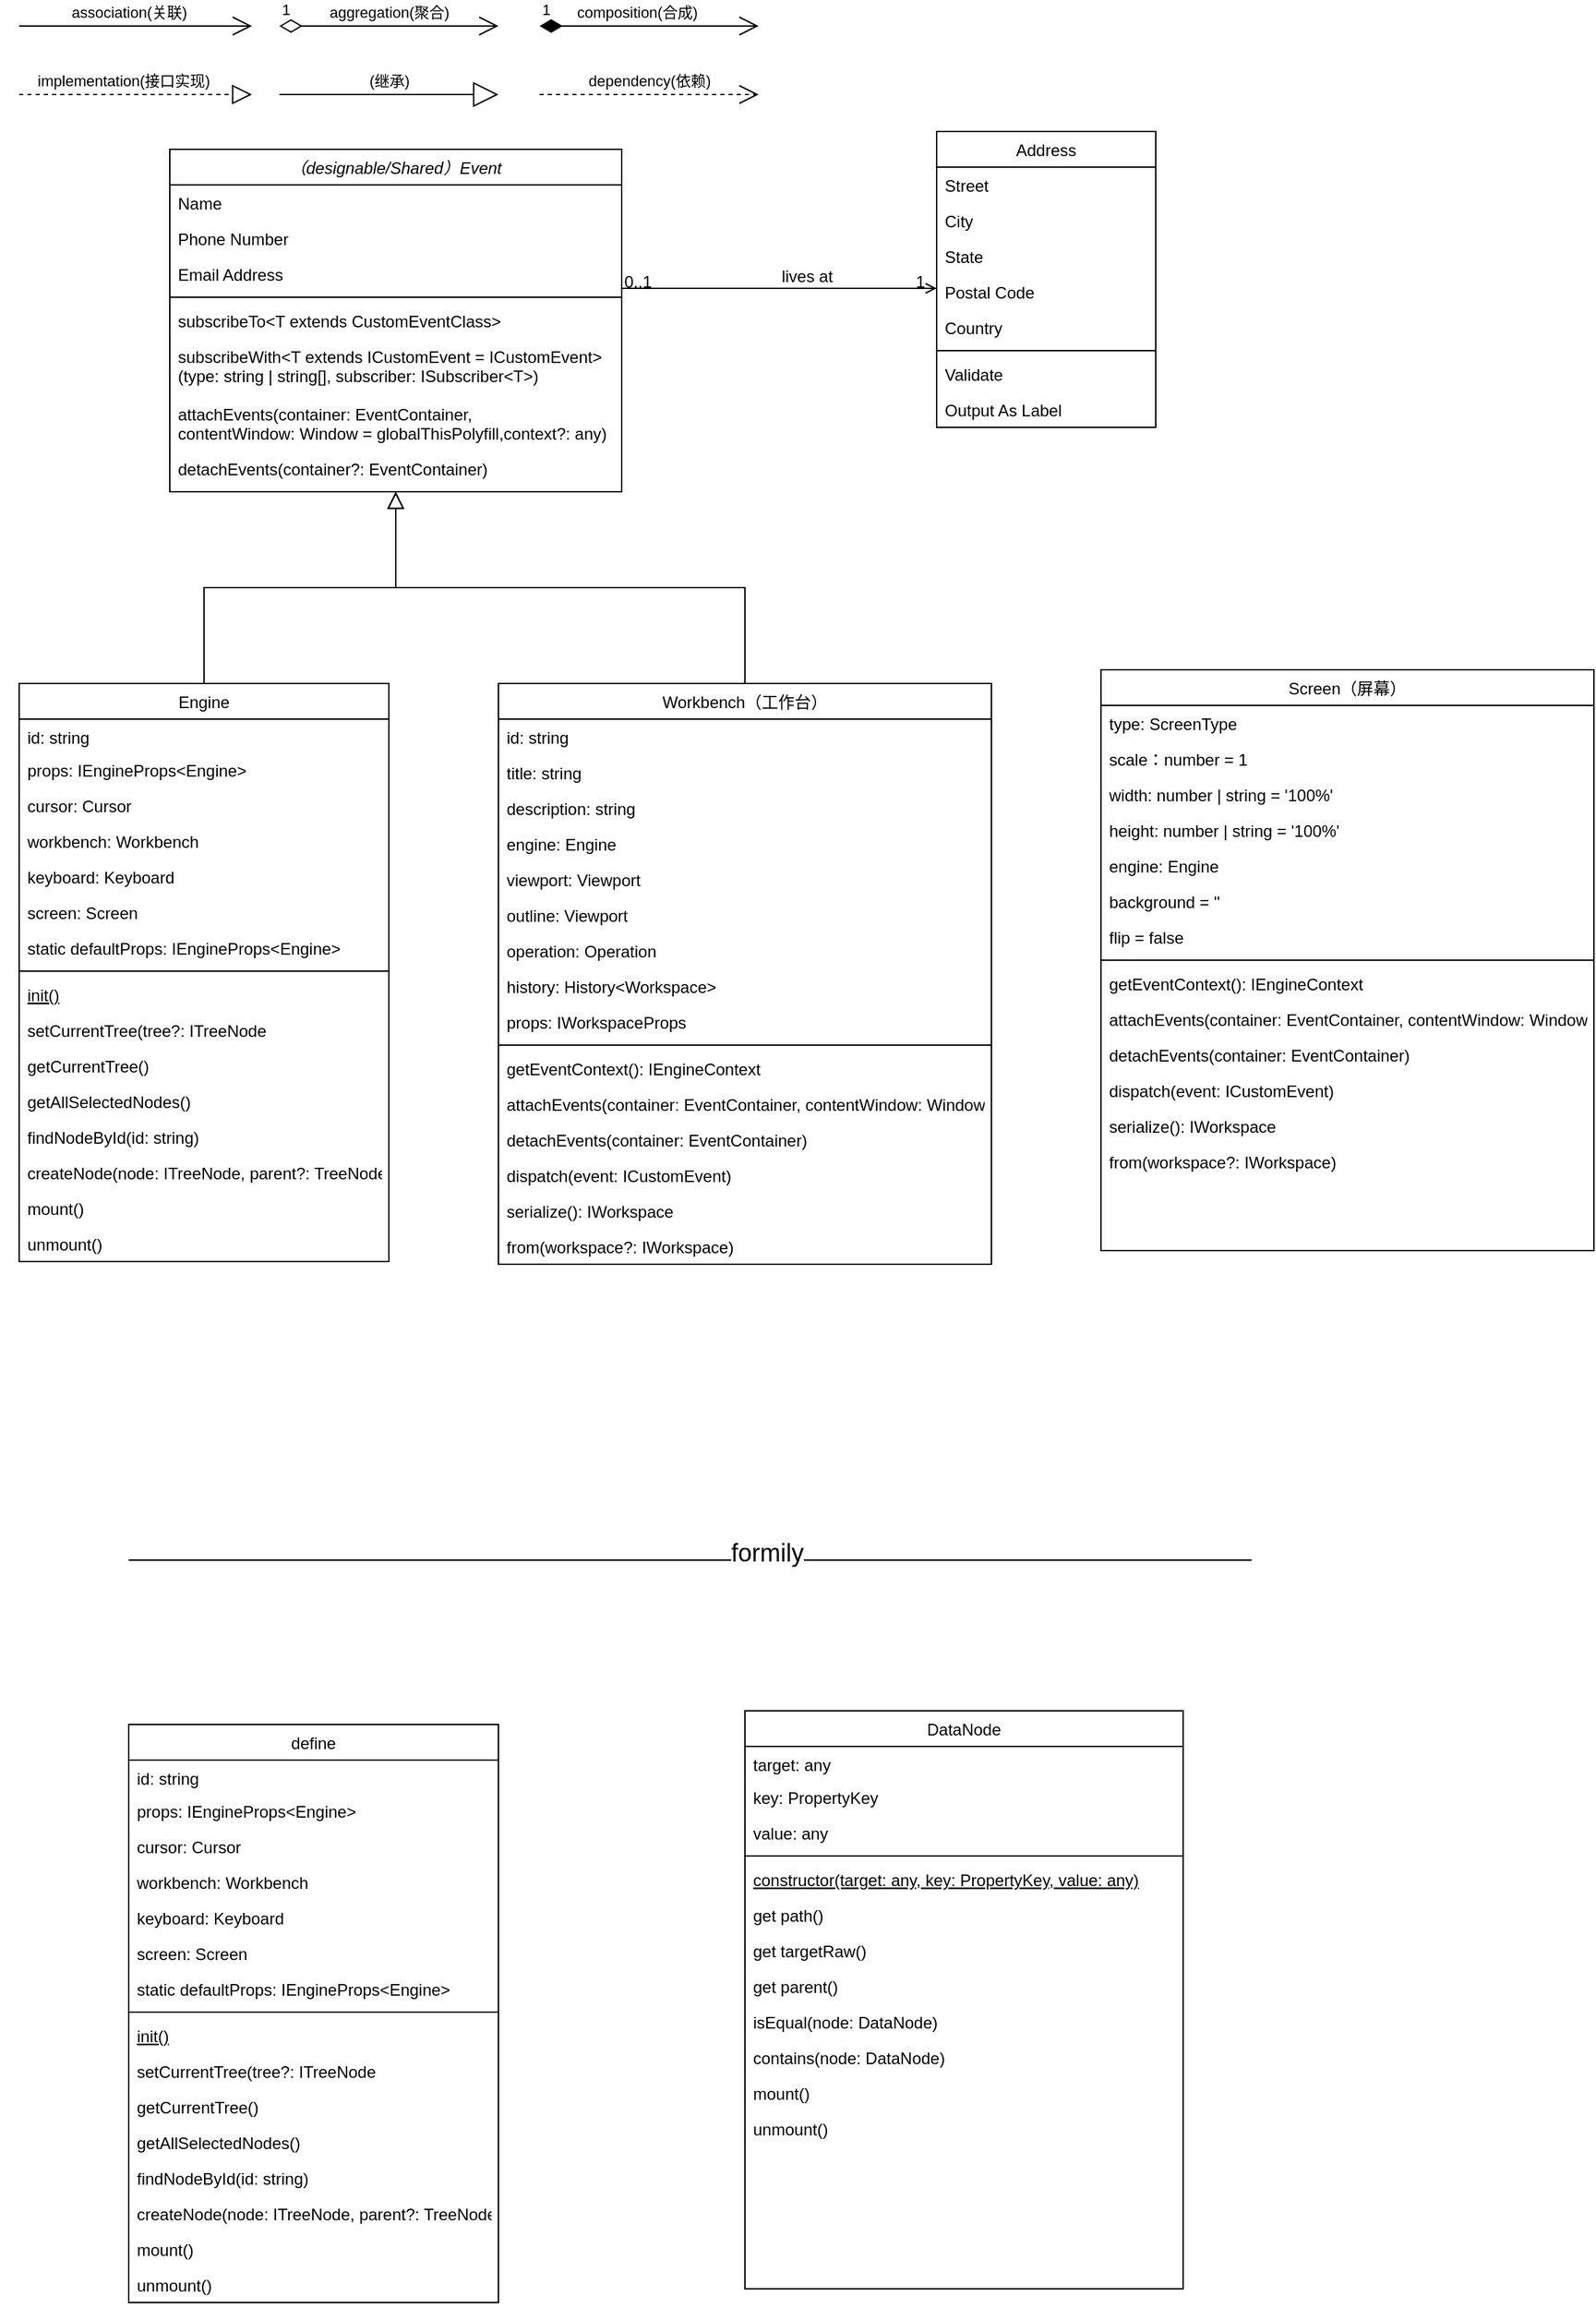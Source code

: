 <mxfile version="18.1.1" type="github">
  <diagram id="C5RBs43oDa-KdzZeNtuy" name="Page-1">
    <mxGraphModel dx="1456" dy="438" grid="1" gridSize="10" guides="1" tooltips="1" connect="1" arrows="1" fold="1" page="1" pageScale="1" pageWidth="827" pageHeight="1169" math="0" shadow="0">
      <root>
        <mxCell id="WIyWlLk6GJQsqaUBKTNV-0" />
        <mxCell id="WIyWlLk6GJQsqaUBKTNV-1" parent="WIyWlLk6GJQsqaUBKTNV-0" />
        <mxCell id="zkfFHV4jXpPFQw0GAbJ--0" value="（designable/Shared）Event" style="swimlane;fontStyle=2;align=center;verticalAlign=top;childLayout=stackLayout;horizontal=1;startSize=26;horizontalStack=0;resizeParent=1;resizeLast=0;collapsible=1;marginBottom=0;rounded=0;shadow=0;strokeWidth=1;" parent="WIyWlLk6GJQsqaUBKTNV-1" vertex="1">
          <mxGeometry x="110" y="120" width="330" height="250" as="geometry">
            <mxRectangle x="220" y="120" width="160" height="26" as="alternateBounds" />
          </mxGeometry>
        </mxCell>
        <mxCell id="zkfFHV4jXpPFQw0GAbJ--1" value="Name" style="text;align=left;verticalAlign=top;spacingLeft=4;spacingRight=4;overflow=hidden;rotatable=0;points=[[0,0.5],[1,0.5]];portConstraint=eastwest;" parent="zkfFHV4jXpPFQw0GAbJ--0" vertex="1">
          <mxGeometry y="26" width="330" height="26" as="geometry" />
        </mxCell>
        <mxCell id="zkfFHV4jXpPFQw0GAbJ--2" value="Phone Number" style="text;align=left;verticalAlign=top;spacingLeft=4;spacingRight=4;overflow=hidden;rotatable=0;points=[[0,0.5],[1,0.5]];portConstraint=eastwest;rounded=0;shadow=0;html=0;" parent="zkfFHV4jXpPFQw0GAbJ--0" vertex="1">
          <mxGeometry y="52" width="330" height="26" as="geometry" />
        </mxCell>
        <mxCell id="zkfFHV4jXpPFQw0GAbJ--3" value="Email Address" style="text;align=left;verticalAlign=top;spacingLeft=4;spacingRight=4;overflow=hidden;rotatable=0;points=[[0,0.5],[1,0.5]];portConstraint=eastwest;rounded=0;shadow=0;html=0;" parent="zkfFHV4jXpPFQw0GAbJ--0" vertex="1">
          <mxGeometry y="78" width="330" height="26" as="geometry" />
        </mxCell>
        <mxCell id="zkfFHV4jXpPFQw0GAbJ--4" value="" style="line;html=1;strokeWidth=1;align=left;verticalAlign=middle;spacingTop=-1;spacingLeft=3;spacingRight=3;rotatable=0;labelPosition=right;points=[];portConstraint=eastwest;" parent="zkfFHV4jXpPFQw0GAbJ--0" vertex="1">
          <mxGeometry y="104" width="330" height="8" as="geometry" />
        </mxCell>
        <mxCell id="HP1grDXN40b3kEyz8-xc-23" value="subscribeTo&lt;T extends CustomEventClass&gt;&#xa;" style="text;align=left;verticalAlign=top;spacingLeft=4;spacingRight=4;overflow=hidden;rotatable=0;points=[[0,0.5],[1,0.5]];portConstraint=eastwest;" vertex="1" parent="zkfFHV4jXpPFQw0GAbJ--0">
          <mxGeometry y="112" width="330" height="26" as="geometry" />
        </mxCell>
        <mxCell id="HP1grDXN40b3kEyz8-xc-24" value="subscribeWith&lt;T extends ICustomEvent = ICustomEvent&gt;&#xa;(type: string | string[], subscriber: ISubscriber&lt;T&gt;)" style="text;align=left;verticalAlign=top;spacingLeft=4;spacingRight=4;overflow=hidden;rotatable=0;points=[[0,0.5],[1,0.5]];portConstraint=eastwest;" vertex="1" parent="zkfFHV4jXpPFQw0GAbJ--0">
          <mxGeometry y="138" width="330" height="42" as="geometry" />
        </mxCell>
        <mxCell id="HP1grDXN40b3kEyz8-xc-27" value="attachEvents(container: EventContainer,&#xa;contentWindow: Window = globalThisPolyfill,context?: any)" style="text;align=left;verticalAlign=top;spacingLeft=4;spacingRight=4;overflow=hidden;rotatable=0;points=[[0,0.5],[1,0.5]];portConstraint=eastwest;" vertex="1" parent="zkfFHV4jXpPFQw0GAbJ--0">
          <mxGeometry y="180" width="330" height="40" as="geometry" />
        </mxCell>
        <mxCell id="HP1grDXN40b3kEyz8-xc-28" value="detachEvents(container?: EventContainer)" style="text;align=left;verticalAlign=top;spacingLeft=4;spacingRight=4;overflow=hidden;rotatable=0;points=[[0,0.5],[1,0.5]];portConstraint=eastwest;" vertex="1" parent="zkfFHV4jXpPFQw0GAbJ--0">
          <mxGeometry y="220" width="330" height="30" as="geometry" />
        </mxCell>
        <mxCell id="zkfFHV4jXpPFQw0GAbJ--6" value="Engine" style="swimlane;fontStyle=0;align=center;verticalAlign=top;childLayout=stackLayout;horizontal=1;startSize=26;horizontalStack=0;resizeParent=1;resizeLast=0;collapsible=1;marginBottom=0;rounded=0;shadow=0;strokeWidth=1;" parent="WIyWlLk6GJQsqaUBKTNV-1" vertex="1">
          <mxGeometry y="510" width="270" height="422" as="geometry">
            <mxRectangle x="130" y="380" width="160" height="26" as="alternateBounds" />
          </mxGeometry>
        </mxCell>
        <mxCell id="zkfFHV4jXpPFQw0GAbJ--7" value="id: string" style="text;align=left;verticalAlign=top;spacingLeft=4;spacingRight=4;overflow=hidden;rotatable=0;points=[[0,0.5],[1,0.5]];portConstraint=eastwest;" parent="zkfFHV4jXpPFQw0GAbJ--6" vertex="1">
          <mxGeometry y="26" width="270" height="24" as="geometry" />
        </mxCell>
        <mxCell id="zkfFHV4jXpPFQw0GAbJ--8" value="props: IEngineProps&lt;Engine&gt;" style="text;align=left;verticalAlign=top;spacingLeft=4;spacingRight=4;overflow=hidden;rotatable=0;points=[[0,0.5],[1,0.5]];portConstraint=eastwest;rounded=0;shadow=0;html=0;" parent="zkfFHV4jXpPFQw0GAbJ--6" vertex="1">
          <mxGeometry y="50" width="270" height="26" as="geometry" />
        </mxCell>
        <mxCell id="HP1grDXN40b3kEyz8-xc-29" value="cursor: Cursor" style="text;align=left;verticalAlign=top;spacingLeft=4;spacingRight=4;overflow=hidden;rotatable=0;points=[[0,0.5],[1,0.5]];portConstraint=eastwest;rounded=0;shadow=0;html=0;" vertex="1" parent="zkfFHV4jXpPFQw0GAbJ--6">
          <mxGeometry y="76" width="270" height="26" as="geometry" />
        </mxCell>
        <mxCell id="HP1grDXN40b3kEyz8-xc-30" value="workbench: Workbench" style="text;align=left;verticalAlign=top;spacingLeft=4;spacingRight=4;overflow=hidden;rotatable=0;points=[[0,0.5],[1,0.5]];portConstraint=eastwest;rounded=0;shadow=0;html=0;" vertex="1" parent="zkfFHV4jXpPFQw0GAbJ--6">
          <mxGeometry y="102" width="270" height="26" as="geometry" />
        </mxCell>
        <mxCell id="HP1grDXN40b3kEyz8-xc-31" value="keyboard: Keyboard" style="text;align=left;verticalAlign=top;spacingLeft=4;spacingRight=4;overflow=hidden;rotatable=0;points=[[0,0.5],[1,0.5]];portConstraint=eastwest;rounded=0;shadow=0;html=0;" vertex="1" parent="zkfFHV4jXpPFQw0GAbJ--6">
          <mxGeometry y="128" width="270" height="26" as="geometry" />
        </mxCell>
        <mxCell id="HP1grDXN40b3kEyz8-xc-32" value="screen: Screen" style="text;align=left;verticalAlign=top;spacingLeft=4;spacingRight=4;overflow=hidden;rotatable=0;points=[[0,0.5],[1,0.5]];portConstraint=eastwest;rounded=0;shadow=0;html=0;" vertex="1" parent="zkfFHV4jXpPFQw0GAbJ--6">
          <mxGeometry y="154" width="270" height="26" as="geometry" />
        </mxCell>
        <mxCell id="HP1grDXN40b3kEyz8-xc-33" value="static defaultProps: IEngineProps&lt;Engine&gt;" style="text;align=left;verticalAlign=top;spacingLeft=4;spacingRight=4;overflow=hidden;rotatable=0;points=[[0,0.5],[1,0.5]];portConstraint=eastwest;rounded=0;shadow=0;html=0;" vertex="1" parent="zkfFHV4jXpPFQw0GAbJ--6">
          <mxGeometry y="180" width="270" height="26" as="geometry" />
        </mxCell>
        <mxCell id="zkfFHV4jXpPFQw0GAbJ--9" value="" style="line;html=1;strokeWidth=1;align=left;verticalAlign=middle;spacingTop=-1;spacingLeft=3;spacingRight=3;rotatable=0;labelPosition=right;points=[];portConstraint=eastwest;" parent="zkfFHV4jXpPFQw0GAbJ--6" vertex="1">
          <mxGeometry y="206" width="270" height="8" as="geometry" />
        </mxCell>
        <mxCell id="zkfFHV4jXpPFQw0GAbJ--10" value="init()" style="text;align=left;verticalAlign=top;spacingLeft=4;spacingRight=4;overflow=hidden;rotatable=0;points=[[0,0.5],[1,0.5]];portConstraint=eastwest;fontStyle=4" parent="zkfFHV4jXpPFQw0GAbJ--6" vertex="1">
          <mxGeometry y="214" width="270" height="26" as="geometry" />
        </mxCell>
        <mxCell id="zkfFHV4jXpPFQw0GAbJ--11" value="setCurrentTree(tree?: ITreeNode" style="text;align=left;verticalAlign=top;spacingLeft=4;spacingRight=4;overflow=hidden;rotatable=0;points=[[0,0.5],[1,0.5]];portConstraint=eastwest;" parent="zkfFHV4jXpPFQw0GAbJ--6" vertex="1">
          <mxGeometry y="240" width="270" height="26" as="geometry" />
        </mxCell>
        <mxCell id="HP1grDXN40b3kEyz8-xc-20" value="getCurrentTree()" style="text;align=left;verticalAlign=top;spacingLeft=4;spacingRight=4;overflow=hidden;rotatable=0;points=[[0,0.5],[1,0.5]];portConstraint=eastwest;" vertex="1" parent="zkfFHV4jXpPFQw0GAbJ--6">
          <mxGeometry y="266" width="270" height="26" as="geometry" />
        </mxCell>
        <mxCell id="HP1grDXN40b3kEyz8-xc-21" value="getAllSelectedNodes()" style="text;align=left;verticalAlign=top;spacingLeft=4;spacingRight=4;overflow=hidden;rotatable=0;points=[[0,0.5],[1,0.5]];portConstraint=eastwest;" vertex="1" parent="zkfFHV4jXpPFQw0GAbJ--6">
          <mxGeometry y="292" width="270" height="26" as="geometry" />
        </mxCell>
        <mxCell id="HP1grDXN40b3kEyz8-xc-34" value="findNodeById(id: string)" style="text;align=left;verticalAlign=top;spacingLeft=4;spacingRight=4;overflow=hidden;rotatable=0;points=[[0,0.5],[1,0.5]];portConstraint=eastwest;" vertex="1" parent="zkfFHV4jXpPFQw0GAbJ--6">
          <mxGeometry y="318" width="270" height="26" as="geometry" />
        </mxCell>
        <mxCell id="HP1grDXN40b3kEyz8-xc-35" value="createNode(node: ITreeNode, parent?: TreeNode) " style="text;align=left;verticalAlign=top;spacingLeft=4;spacingRight=4;overflow=hidden;rotatable=0;points=[[0,0.5],[1,0.5]];portConstraint=eastwest;" vertex="1" parent="zkfFHV4jXpPFQw0GAbJ--6">
          <mxGeometry y="344" width="270" height="26" as="geometry" />
        </mxCell>
        <mxCell id="HP1grDXN40b3kEyz8-xc-36" value="mount()" style="text;align=left;verticalAlign=top;spacingLeft=4;spacingRight=4;overflow=hidden;rotatable=0;points=[[0,0.5],[1,0.5]];portConstraint=eastwest;" vertex="1" parent="zkfFHV4jXpPFQw0GAbJ--6">
          <mxGeometry y="370" width="270" height="26" as="geometry" />
        </mxCell>
        <mxCell id="HP1grDXN40b3kEyz8-xc-37" value="unmount()" style="text;align=left;verticalAlign=top;spacingLeft=4;spacingRight=4;overflow=hidden;rotatable=0;points=[[0,0.5],[1,0.5]];portConstraint=eastwest;" vertex="1" parent="zkfFHV4jXpPFQw0GAbJ--6">
          <mxGeometry y="396" width="270" height="26" as="geometry" />
        </mxCell>
        <mxCell id="zkfFHV4jXpPFQw0GAbJ--12" value="" style="endArrow=block;endSize=10;endFill=0;shadow=0;strokeWidth=1;rounded=0;edgeStyle=elbowEdgeStyle;elbow=vertical;" parent="WIyWlLk6GJQsqaUBKTNV-1" source="zkfFHV4jXpPFQw0GAbJ--6" target="zkfFHV4jXpPFQw0GAbJ--0" edge="1">
          <mxGeometry width="160" relative="1" as="geometry">
            <mxPoint x="200" y="203" as="sourcePoint" />
            <mxPoint x="200" y="203" as="targetPoint" />
          </mxGeometry>
        </mxCell>
        <mxCell id="zkfFHV4jXpPFQw0GAbJ--13" value="Workbench（工作台）" style="swimlane;fontStyle=0;align=center;verticalAlign=top;childLayout=stackLayout;horizontal=1;startSize=26;horizontalStack=0;resizeParent=1;resizeLast=0;collapsible=1;marginBottom=0;rounded=0;shadow=0;strokeWidth=1;" parent="WIyWlLk6GJQsqaUBKTNV-1" vertex="1">
          <mxGeometry x="350" y="510" width="360" height="424" as="geometry">
            <mxRectangle x="340" y="380" width="170" height="26" as="alternateBounds" />
          </mxGeometry>
        </mxCell>
        <mxCell id="zkfFHV4jXpPFQw0GAbJ--14" value="id: string" style="text;align=left;verticalAlign=top;spacingLeft=4;spacingRight=4;overflow=hidden;rotatable=0;points=[[0,0.5],[1,0.5]];portConstraint=eastwest;" parent="zkfFHV4jXpPFQw0GAbJ--13" vertex="1">
          <mxGeometry y="26" width="360" height="26" as="geometry" />
        </mxCell>
        <mxCell id="HP1grDXN40b3kEyz8-xc-39" value="title: string" style="text;align=left;verticalAlign=top;spacingLeft=4;spacingRight=4;overflow=hidden;rotatable=0;points=[[0,0.5],[1,0.5]];portConstraint=eastwest;" vertex="1" parent="zkfFHV4jXpPFQw0GAbJ--13">
          <mxGeometry y="52" width="360" height="26" as="geometry" />
        </mxCell>
        <mxCell id="HP1grDXN40b3kEyz8-xc-41" value="description: string" style="text;align=left;verticalAlign=top;spacingLeft=4;spacingRight=4;overflow=hidden;rotatable=0;points=[[0,0.5],[1,0.5]];portConstraint=eastwest;" vertex="1" parent="zkfFHV4jXpPFQw0GAbJ--13">
          <mxGeometry y="78" width="360" height="26" as="geometry" />
        </mxCell>
        <mxCell id="HP1grDXN40b3kEyz8-xc-42" value="engine: Engine" style="text;align=left;verticalAlign=top;spacingLeft=4;spacingRight=4;overflow=hidden;rotatable=0;points=[[0,0.5],[1,0.5]];portConstraint=eastwest;" vertex="1" parent="zkfFHV4jXpPFQw0GAbJ--13">
          <mxGeometry y="104" width="360" height="26" as="geometry" />
        </mxCell>
        <mxCell id="HP1grDXN40b3kEyz8-xc-40" value="viewport: Viewport" style="text;align=left;verticalAlign=top;spacingLeft=4;spacingRight=4;overflow=hidden;rotatable=0;points=[[0,0.5],[1,0.5]];portConstraint=eastwest;" vertex="1" parent="zkfFHV4jXpPFQw0GAbJ--13">
          <mxGeometry y="130" width="360" height="26" as="geometry" />
        </mxCell>
        <mxCell id="HP1grDXN40b3kEyz8-xc-43" value="outline: Viewport" style="text;align=left;verticalAlign=top;spacingLeft=4;spacingRight=4;overflow=hidden;rotatable=0;points=[[0,0.5],[1,0.5]];portConstraint=eastwest;" vertex="1" parent="zkfFHV4jXpPFQw0GAbJ--13">
          <mxGeometry y="156" width="360" height="26" as="geometry" />
        </mxCell>
        <mxCell id="HP1grDXN40b3kEyz8-xc-44" value="operation: Operation" style="text;align=left;verticalAlign=top;spacingLeft=4;spacingRight=4;overflow=hidden;rotatable=0;points=[[0,0.5],[1,0.5]];portConstraint=eastwest;" vertex="1" parent="zkfFHV4jXpPFQw0GAbJ--13">
          <mxGeometry y="182" width="360" height="26" as="geometry" />
        </mxCell>
        <mxCell id="HP1grDXN40b3kEyz8-xc-45" value="history: History&lt;Workspace&gt;" style="text;align=left;verticalAlign=top;spacingLeft=4;spacingRight=4;overflow=hidden;rotatable=0;points=[[0,0.5],[1,0.5]];portConstraint=eastwest;" vertex="1" parent="zkfFHV4jXpPFQw0GAbJ--13">
          <mxGeometry y="208" width="360" height="26" as="geometry" />
        </mxCell>
        <mxCell id="HP1grDXN40b3kEyz8-xc-46" value="props: IWorkspaceProps" style="text;align=left;verticalAlign=top;spacingLeft=4;spacingRight=4;overflow=hidden;rotatable=0;points=[[0,0.5],[1,0.5]];portConstraint=eastwest;" vertex="1" parent="zkfFHV4jXpPFQw0GAbJ--13">
          <mxGeometry y="234" width="360" height="26" as="geometry" />
        </mxCell>
        <mxCell id="zkfFHV4jXpPFQw0GAbJ--15" value="" style="line;html=1;strokeWidth=1;align=left;verticalAlign=middle;spacingTop=-1;spacingLeft=3;spacingRight=3;rotatable=0;labelPosition=right;points=[];portConstraint=eastwest;" parent="zkfFHV4jXpPFQw0GAbJ--13" vertex="1">
          <mxGeometry y="260" width="360" height="8" as="geometry" />
        </mxCell>
        <mxCell id="HP1grDXN40b3kEyz8-xc-50" value="getEventContext(): IEngineContext" style="text;align=left;verticalAlign=top;spacingLeft=4;spacingRight=4;overflow=hidden;rotatable=0;points=[[0,0.5],[1,0.5]];portConstraint=eastwest;" vertex="1" parent="zkfFHV4jXpPFQw0GAbJ--13">
          <mxGeometry y="268" width="360" height="26" as="geometry" />
        </mxCell>
        <mxCell id="HP1grDXN40b3kEyz8-xc-51" value="attachEvents(container: EventContainer, contentWindow: Window)" style="text;align=left;verticalAlign=top;spacingLeft=4;spacingRight=4;overflow=hidden;rotatable=0;points=[[0,0.5],[1,0.5]];portConstraint=eastwest;" vertex="1" parent="zkfFHV4jXpPFQw0GAbJ--13">
          <mxGeometry y="294" width="360" height="26" as="geometry" />
        </mxCell>
        <mxCell id="HP1grDXN40b3kEyz8-xc-52" value="detachEvents(container: EventContainer)" style="text;align=left;verticalAlign=top;spacingLeft=4;spacingRight=4;overflow=hidden;rotatable=0;points=[[0,0.5],[1,0.5]];portConstraint=eastwest;" vertex="1" parent="zkfFHV4jXpPFQw0GAbJ--13">
          <mxGeometry y="320" width="360" height="26" as="geometry" />
        </mxCell>
        <mxCell id="HP1grDXN40b3kEyz8-xc-53" value="dispatch(event: ICustomEvent)" style="text;align=left;verticalAlign=top;spacingLeft=4;spacingRight=4;overflow=hidden;rotatable=0;points=[[0,0.5],[1,0.5]];portConstraint=eastwest;" vertex="1" parent="zkfFHV4jXpPFQw0GAbJ--13">
          <mxGeometry y="346" width="360" height="26" as="geometry" />
        </mxCell>
        <mxCell id="HP1grDXN40b3kEyz8-xc-54" value="serialize(): IWorkspace" style="text;align=left;verticalAlign=top;spacingLeft=4;spacingRight=4;overflow=hidden;rotatable=0;points=[[0,0.5],[1,0.5]];portConstraint=eastwest;" vertex="1" parent="zkfFHV4jXpPFQw0GAbJ--13">
          <mxGeometry y="372" width="360" height="26" as="geometry" />
        </mxCell>
        <mxCell id="HP1grDXN40b3kEyz8-xc-55" value="from(workspace?: IWorkspace)" style="text;align=left;verticalAlign=top;spacingLeft=4;spacingRight=4;overflow=hidden;rotatable=0;points=[[0,0.5],[1,0.5]];portConstraint=eastwest;" vertex="1" parent="zkfFHV4jXpPFQw0GAbJ--13">
          <mxGeometry y="398" width="360" height="26" as="geometry" />
        </mxCell>
        <mxCell id="zkfFHV4jXpPFQw0GAbJ--16" value="" style="endArrow=block;endSize=10;endFill=0;shadow=0;strokeWidth=1;rounded=0;edgeStyle=elbowEdgeStyle;elbow=vertical;" parent="WIyWlLk6GJQsqaUBKTNV-1" source="zkfFHV4jXpPFQw0GAbJ--13" target="zkfFHV4jXpPFQw0GAbJ--0" edge="1">
          <mxGeometry width="160" relative="1" as="geometry">
            <mxPoint x="210" y="373" as="sourcePoint" />
            <mxPoint x="310" y="271" as="targetPoint" />
          </mxGeometry>
        </mxCell>
        <mxCell id="zkfFHV4jXpPFQw0GAbJ--17" value="Address" style="swimlane;fontStyle=0;align=center;verticalAlign=top;childLayout=stackLayout;horizontal=1;startSize=26;horizontalStack=0;resizeParent=1;resizeLast=0;collapsible=1;marginBottom=0;rounded=0;shadow=0;strokeWidth=1;" parent="WIyWlLk6GJQsqaUBKTNV-1" vertex="1">
          <mxGeometry x="670" y="107" width="160" height="216" as="geometry">
            <mxRectangle x="510" y="110" width="160" height="26" as="alternateBounds" />
          </mxGeometry>
        </mxCell>
        <mxCell id="zkfFHV4jXpPFQw0GAbJ--18" value="Street" style="text;align=left;verticalAlign=top;spacingLeft=4;spacingRight=4;overflow=hidden;rotatable=0;points=[[0,0.5],[1,0.5]];portConstraint=eastwest;" parent="zkfFHV4jXpPFQw0GAbJ--17" vertex="1">
          <mxGeometry y="26" width="160" height="26" as="geometry" />
        </mxCell>
        <mxCell id="zkfFHV4jXpPFQw0GAbJ--19" value="City" style="text;align=left;verticalAlign=top;spacingLeft=4;spacingRight=4;overflow=hidden;rotatable=0;points=[[0,0.5],[1,0.5]];portConstraint=eastwest;rounded=0;shadow=0;html=0;" parent="zkfFHV4jXpPFQw0GAbJ--17" vertex="1">
          <mxGeometry y="52" width="160" height="26" as="geometry" />
        </mxCell>
        <mxCell id="zkfFHV4jXpPFQw0GAbJ--20" value="State" style="text;align=left;verticalAlign=top;spacingLeft=4;spacingRight=4;overflow=hidden;rotatable=0;points=[[0,0.5],[1,0.5]];portConstraint=eastwest;rounded=0;shadow=0;html=0;" parent="zkfFHV4jXpPFQw0GAbJ--17" vertex="1">
          <mxGeometry y="78" width="160" height="26" as="geometry" />
        </mxCell>
        <mxCell id="zkfFHV4jXpPFQw0GAbJ--21" value="Postal Code" style="text;align=left;verticalAlign=top;spacingLeft=4;spacingRight=4;overflow=hidden;rotatable=0;points=[[0,0.5],[1,0.5]];portConstraint=eastwest;rounded=0;shadow=0;html=0;" parent="zkfFHV4jXpPFQw0GAbJ--17" vertex="1">
          <mxGeometry y="104" width="160" height="26" as="geometry" />
        </mxCell>
        <mxCell id="zkfFHV4jXpPFQw0GAbJ--22" value="Country" style="text;align=left;verticalAlign=top;spacingLeft=4;spacingRight=4;overflow=hidden;rotatable=0;points=[[0,0.5],[1,0.5]];portConstraint=eastwest;rounded=0;shadow=0;html=0;" parent="zkfFHV4jXpPFQw0GAbJ--17" vertex="1">
          <mxGeometry y="130" width="160" height="26" as="geometry" />
        </mxCell>
        <mxCell id="zkfFHV4jXpPFQw0GAbJ--23" value="" style="line;html=1;strokeWidth=1;align=left;verticalAlign=middle;spacingTop=-1;spacingLeft=3;spacingRight=3;rotatable=0;labelPosition=right;points=[];portConstraint=eastwest;" parent="zkfFHV4jXpPFQw0GAbJ--17" vertex="1">
          <mxGeometry y="156" width="160" height="8" as="geometry" />
        </mxCell>
        <mxCell id="zkfFHV4jXpPFQw0GAbJ--24" value="Validate" style="text;align=left;verticalAlign=top;spacingLeft=4;spacingRight=4;overflow=hidden;rotatable=0;points=[[0,0.5],[1,0.5]];portConstraint=eastwest;" parent="zkfFHV4jXpPFQw0GAbJ--17" vertex="1">
          <mxGeometry y="164" width="160" height="26" as="geometry" />
        </mxCell>
        <mxCell id="zkfFHV4jXpPFQw0GAbJ--25" value="Output As Label" style="text;align=left;verticalAlign=top;spacingLeft=4;spacingRight=4;overflow=hidden;rotatable=0;points=[[0,0.5],[1,0.5]];portConstraint=eastwest;" parent="zkfFHV4jXpPFQw0GAbJ--17" vertex="1">
          <mxGeometry y="190" width="160" height="26" as="geometry" />
        </mxCell>
        <mxCell id="zkfFHV4jXpPFQw0GAbJ--26" value="" style="endArrow=open;shadow=0;strokeWidth=1;rounded=0;endFill=1;edgeStyle=elbowEdgeStyle;elbow=vertical;" parent="WIyWlLk6GJQsqaUBKTNV-1" source="zkfFHV4jXpPFQw0GAbJ--0" target="zkfFHV4jXpPFQw0GAbJ--17" edge="1">
          <mxGeometry x="0.5" y="41" relative="1" as="geometry">
            <mxPoint x="380" y="192" as="sourcePoint" />
            <mxPoint x="540" y="192" as="targetPoint" />
            <mxPoint x="-40" y="32" as="offset" />
          </mxGeometry>
        </mxCell>
        <mxCell id="zkfFHV4jXpPFQw0GAbJ--27" value="0..1" style="resizable=0;align=left;verticalAlign=bottom;labelBackgroundColor=none;fontSize=12;" parent="zkfFHV4jXpPFQw0GAbJ--26" connectable="0" vertex="1">
          <mxGeometry x="-1" relative="1" as="geometry">
            <mxPoint y="4" as="offset" />
          </mxGeometry>
        </mxCell>
        <mxCell id="zkfFHV4jXpPFQw0GAbJ--28" value="1" style="resizable=0;align=right;verticalAlign=bottom;labelBackgroundColor=none;fontSize=12;" parent="zkfFHV4jXpPFQw0GAbJ--26" connectable="0" vertex="1">
          <mxGeometry x="1" relative="1" as="geometry">
            <mxPoint x="-7" y="4" as="offset" />
          </mxGeometry>
        </mxCell>
        <mxCell id="zkfFHV4jXpPFQw0GAbJ--29" value="lives at" style="text;html=1;resizable=0;points=[];;align=center;verticalAlign=middle;labelBackgroundColor=none;rounded=0;shadow=0;strokeWidth=1;fontSize=12;" parent="zkfFHV4jXpPFQw0GAbJ--26" vertex="1" connectable="0">
          <mxGeometry x="0.5" y="49" relative="1" as="geometry">
            <mxPoint x="-38" y="40" as="offset" />
          </mxGeometry>
        </mxCell>
        <mxCell id="HP1grDXN40b3kEyz8-xc-6" value="" style="endArrow=block;dashed=1;endFill=0;endSize=12;html=1;rounded=0;" edge="1" parent="WIyWlLk6GJQsqaUBKTNV-1">
          <mxGeometry width="160" relative="1" as="geometry">
            <mxPoint y="80" as="sourcePoint" />
            <mxPoint x="170" y="80" as="targetPoint" />
          </mxGeometry>
        </mxCell>
        <mxCell id="HP1grDXN40b3kEyz8-xc-17" value="implementation(接口实现)" style="edgeLabel;html=1;align=center;verticalAlign=middle;resizable=0;points=[];" vertex="1" connectable="0" parent="HP1grDXN40b3kEyz8-xc-6">
          <mxGeometry x="0.2" y="1" relative="1" as="geometry">
            <mxPoint x="-26" y="-9" as="offset" />
          </mxGeometry>
        </mxCell>
        <mxCell id="HP1grDXN40b3kEyz8-xc-7" value="(继承)" style="endArrow=block;endSize=16;endFill=0;html=1;rounded=0;" edge="1" parent="WIyWlLk6GJQsqaUBKTNV-1">
          <mxGeometry y="10" width="160" relative="1" as="geometry">
            <mxPoint x="190" y="80" as="sourcePoint" />
            <mxPoint x="350" y="80" as="targetPoint" />
            <Array as="points">
              <mxPoint x="270" y="80" />
            </Array>
            <mxPoint as="offset" />
          </mxGeometry>
        </mxCell>
        <mxCell id="HP1grDXN40b3kEyz8-xc-8" value="" style="endArrow=open;endFill=1;endSize=12;html=1;rounded=0;" edge="1" parent="WIyWlLk6GJQsqaUBKTNV-1">
          <mxGeometry width="160" relative="1" as="geometry">
            <mxPoint y="30" as="sourcePoint" />
            <mxPoint x="170" y="30" as="targetPoint" />
          </mxGeometry>
        </mxCell>
        <mxCell id="HP1grDXN40b3kEyz8-xc-9" value="association(关联)" style="edgeLabel;html=1;align=center;verticalAlign=middle;resizable=0;points=[];" vertex="1" connectable="0" parent="HP1grDXN40b3kEyz8-xc-8">
          <mxGeometry x="-0.163" y="-1" relative="1" as="geometry">
            <mxPoint x="9" y="-11" as="offset" />
          </mxGeometry>
        </mxCell>
        <mxCell id="HP1grDXN40b3kEyz8-xc-13" value="1" style="endArrow=open;html=1;endSize=12;startArrow=diamondThin;startSize=14;startFill=1;edgeStyle=orthogonalEdgeStyle;align=left;verticalAlign=bottom;rounded=0;" edge="1" parent="WIyWlLk6GJQsqaUBKTNV-1">
          <mxGeometry x="-1" y="3" relative="1" as="geometry">
            <mxPoint x="380" y="30" as="sourcePoint" />
            <mxPoint x="540" y="30" as="targetPoint" />
          </mxGeometry>
        </mxCell>
        <mxCell id="HP1grDXN40b3kEyz8-xc-14" value="composition(合成)" style="edgeLabel;html=1;align=center;verticalAlign=middle;resizable=0;points=[];" vertex="1" connectable="0" parent="HP1grDXN40b3kEyz8-xc-13">
          <mxGeometry x="-0.113" relative="1" as="geometry">
            <mxPoint y="-10" as="offset" />
          </mxGeometry>
        </mxCell>
        <mxCell id="HP1grDXN40b3kEyz8-xc-15" value="1" style="endArrow=open;html=1;endSize=12;startArrow=diamondThin;startSize=14;startFill=0;edgeStyle=orthogonalEdgeStyle;align=left;verticalAlign=bottom;rounded=0;" edge="1" parent="WIyWlLk6GJQsqaUBKTNV-1">
          <mxGeometry x="-1" y="3" relative="1" as="geometry">
            <mxPoint x="190" y="30" as="sourcePoint" />
            <mxPoint x="350" y="30" as="targetPoint" />
          </mxGeometry>
        </mxCell>
        <mxCell id="HP1grDXN40b3kEyz8-xc-16" value="aggregation(聚合)" style="edgeLabel;html=1;align=center;verticalAlign=middle;resizable=0;points=[];" vertex="1" connectable="0" parent="HP1grDXN40b3kEyz8-xc-15">
          <mxGeometry x="0.2" y="-3" relative="1" as="geometry">
            <mxPoint x="-16" y="-13" as="offset" />
          </mxGeometry>
        </mxCell>
        <mxCell id="HP1grDXN40b3kEyz8-xc-19" value="dependency(依赖)" style="endArrow=open;endSize=12;dashed=1;html=1;rounded=0;" edge="1" parent="WIyWlLk6GJQsqaUBKTNV-1">
          <mxGeometry y="10" width="160" relative="1" as="geometry">
            <mxPoint x="380" y="80" as="sourcePoint" />
            <mxPoint x="540" y="80" as="targetPoint" />
            <mxPoint as="offset" />
          </mxGeometry>
        </mxCell>
        <mxCell id="HP1grDXN40b3kEyz8-xc-56" value="Screen（屏幕）" style="swimlane;fontStyle=0;align=center;verticalAlign=top;childLayout=stackLayout;horizontal=1;startSize=26;horizontalStack=0;resizeParent=1;resizeLast=0;collapsible=1;marginBottom=0;rounded=0;shadow=0;strokeWidth=1;" vertex="1" parent="WIyWlLk6GJQsqaUBKTNV-1">
          <mxGeometry x="790" y="500" width="360" height="424" as="geometry">
            <mxRectangle x="340" y="380" width="170" height="26" as="alternateBounds" />
          </mxGeometry>
        </mxCell>
        <mxCell id="HP1grDXN40b3kEyz8-xc-57" value="type: ScreenType" style="text;align=left;verticalAlign=top;spacingLeft=4;spacingRight=4;overflow=hidden;rotatable=0;points=[[0,0.5],[1,0.5]];portConstraint=eastwest;" vertex="1" parent="HP1grDXN40b3kEyz8-xc-56">
          <mxGeometry y="26" width="360" height="26" as="geometry" />
        </mxCell>
        <mxCell id="HP1grDXN40b3kEyz8-xc-58" value="scale：number = 1" style="text;align=left;verticalAlign=top;spacingLeft=4;spacingRight=4;overflow=hidden;rotatable=0;points=[[0,0.5],[1,0.5]];portConstraint=eastwest;" vertex="1" parent="HP1grDXN40b3kEyz8-xc-56">
          <mxGeometry y="52" width="360" height="26" as="geometry" />
        </mxCell>
        <mxCell id="HP1grDXN40b3kEyz8-xc-59" value="width: number | string = &#39;100%&#39;" style="text;align=left;verticalAlign=top;spacingLeft=4;spacingRight=4;overflow=hidden;rotatable=0;points=[[0,0.5],[1,0.5]];portConstraint=eastwest;" vertex="1" parent="HP1grDXN40b3kEyz8-xc-56">
          <mxGeometry y="78" width="360" height="26" as="geometry" />
        </mxCell>
        <mxCell id="HP1grDXN40b3kEyz8-xc-60" value="height: number | string = &#39;100%&#39;" style="text;align=left;verticalAlign=top;spacingLeft=4;spacingRight=4;overflow=hidden;rotatable=0;points=[[0,0.5],[1,0.5]];portConstraint=eastwest;" vertex="1" parent="HP1grDXN40b3kEyz8-xc-56">
          <mxGeometry y="104" width="360" height="26" as="geometry" />
        </mxCell>
        <mxCell id="HP1grDXN40b3kEyz8-xc-61" value="engine: Engine" style="text;align=left;verticalAlign=top;spacingLeft=4;spacingRight=4;overflow=hidden;rotatable=0;points=[[0,0.5],[1,0.5]];portConstraint=eastwest;" vertex="1" parent="HP1grDXN40b3kEyz8-xc-56">
          <mxGeometry y="130" width="360" height="26" as="geometry" />
        </mxCell>
        <mxCell id="HP1grDXN40b3kEyz8-xc-62" value="background = &#39;&#39;" style="text;align=left;verticalAlign=top;spacingLeft=4;spacingRight=4;overflow=hidden;rotatable=0;points=[[0,0.5],[1,0.5]];portConstraint=eastwest;" vertex="1" parent="HP1grDXN40b3kEyz8-xc-56">
          <mxGeometry y="156" width="360" height="26" as="geometry" />
        </mxCell>
        <mxCell id="HP1grDXN40b3kEyz8-xc-63" value="flip = false" style="text;align=left;verticalAlign=top;spacingLeft=4;spacingRight=4;overflow=hidden;rotatable=0;points=[[0,0.5],[1,0.5]];portConstraint=eastwest;" vertex="1" parent="HP1grDXN40b3kEyz8-xc-56">
          <mxGeometry y="182" width="360" height="26" as="geometry" />
        </mxCell>
        <mxCell id="HP1grDXN40b3kEyz8-xc-66" value="" style="line;html=1;strokeWidth=1;align=left;verticalAlign=middle;spacingTop=-1;spacingLeft=3;spacingRight=3;rotatable=0;labelPosition=right;points=[];portConstraint=eastwest;" vertex="1" parent="HP1grDXN40b3kEyz8-xc-56">
          <mxGeometry y="208" width="360" height="8" as="geometry" />
        </mxCell>
        <mxCell id="HP1grDXN40b3kEyz8-xc-67" value="getEventContext(): IEngineContext" style="text;align=left;verticalAlign=top;spacingLeft=4;spacingRight=4;overflow=hidden;rotatable=0;points=[[0,0.5],[1,0.5]];portConstraint=eastwest;" vertex="1" parent="HP1grDXN40b3kEyz8-xc-56">
          <mxGeometry y="216" width="360" height="26" as="geometry" />
        </mxCell>
        <mxCell id="HP1grDXN40b3kEyz8-xc-68" value="attachEvents(container: EventContainer, contentWindow: Window)" style="text;align=left;verticalAlign=top;spacingLeft=4;spacingRight=4;overflow=hidden;rotatable=0;points=[[0,0.5],[1,0.5]];portConstraint=eastwest;" vertex="1" parent="HP1grDXN40b3kEyz8-xc-56">
          <mxGeometry y="242" width="360" height="26" as="geometry" />
        </mxCell>
        <mxCell id="HP1grDXN40b3kEyz8-xc-69" value="detachEvents(container: EventContainer)" style="text;align=left;verticalAlign=top;spacingLeft=4;spacingRight=4;overflow=hidden;rotatable=0;points=[[0,0.5],[1,0.5]];portConstraint=eastwest;" vertex="1" parent="HP1grDXN40b3kEyz8-xc-56">
          <mxGeometry y="268" width="360" height="26" as="geometry" />
        </mxCell>
        <mxCell id="HP1grDXN40b3kEyz8-xc-70" value="dispatch(event: ICustomEvent)" style="text;align=left;verticalAlign=top;spacingLeft=4;spacingRight=4;overflow=hidden;rotatable=0;points=[[0,0.5],[1,0.5]];portConstraint=eastwest;" vertex="1" parent="HP1grDXN40b3kEyz8-xc-56">
          <mxGeometry y="294" width="360" height="26" as="geometry" />
        </mxCell>
        <mxCell id="HP1grDXN40b3kEyz8-xc-71" value="serialize(): IWorkspace" style="text;align=left;verticalAlign=top;spacingLeft=4;spacingRight=4;overflow=hidden;rotatable=0;points=[[0,0.5],[1,0.5]];portConstraint=eastwest;" vertex="1" parent="HP1grDXN40b3kEyz8-xc-56">
          <mxGeometry y="320" width="360" height="26" as="geometry" />
        </mxCell>
        <mxCell id="HP1grDXN40b3kEyz8-xc-72" value="from(workspace?: IWorkspace)" style="text;align=left;verticalAlign=top;spacingLeft=4;spacingRight=4;overflow=hidden;rotatable=0;points=[[0,0.5],[1,0.5]];portConstraint=eastwest;" vertex="1" parent="HP1grDXN40b3kEyz8-xc-56">
          <mxGeometry y="346" width="360" height="26" as="geometry" />
        </mxCell>
        <mxCell id="HP1grDXN40b3kEyz8-xc-73" value="define" style="swimlane;fontStyle=0;align=center;verticalAlign=top;childLayout=stackLayout;horizontal=1;startSize=26;horizontalStack=0;resizeParent=1;resizeLast=0;collapsible=1;marginBottom=0;rounded=0;shadow=0;strokeWidth=1;" vertex="1" parent="WIyWlLk6GJQsqaUBKTNV-1">
          <mxGeometry x="80" y="1270" width="270" height="422" as="geometry">
            <mxRectangle x="130" y="380" width="160" height="26" as="alternateBounds" />
          </mxGeometry>
        </mxCell>
        <mxCell id="HP1grDXN40b3kEyz8-xc-74" value="id: string" style="text;align=left;verticalAlign=top;spacingLeft=4;spacingRight=4;overflow=hidden;rotatable=0;points=[[0,0.5],[1,0.5]];portConstraint=eastwest;" vertex="1" parent="HP1grDXN40b3kEyz8-xc-73">
          <mxGeometry y="26" width="270" height="24" as="geometry" />
        </mxCell>
        <mxCell id="HP1grDXN40b3kEyz8-xc-75" value="props: IEngineProps&lt;Engine&gt;" style="text;align=left;verticalAlign=top;spacingLeft=4;spacingRight=4;overflow=hidden;rotatable=0;points=[[0,0.5],[1,0.5]];portConstraint=eastwest;rounded=0;shadow=0;html=0;" vertex="1" parent="HP1grDXN40b3kEyz8-xc-73">
          <mxGeometry y="50" width="270" height="26" as="geometry" />
        </mxCell>
        <mxCell id="HP1grDXN40b3kEyz8-xc-76" value="cursor: Cursor" style="text;align=left;verticalAlign=top;spacingLeft=4;spacingRight=4;overflow=hidden;rotatable=0;points=[[0,0.5],[1,0.5]];portConstraint=eastwest;rounded=0;shadow=0;html=0;" vertex="1" parent="HP1grDXN40b3kEyz8-xc-73">
          <mxGeometry y="76" width="270" height="26" as="geometry" />
        </mxCell>
        <mxCell id="HP1grDXN40b3kEyz8-xc-77" value="workbench: Workbench" style="text;align=left;verticalAlign=top;spacingLeft=4;spacingRight=4;overflow=hidden;rotatable=0;points=[[0,0.5],[1,0.5]];portConstraint=eastwest;rounded=0;shadow=0;html=0;" vertex="1" parent="HP1grDXN40b3kEyz8-xc-73">
          <mxGeometry y="102" width="270" height="26" as="geometry" />
        </mxCell>
        <mxCell id="HP1grDXN40b3kEyz8-xc-78" value="keyboard: Keyboard" style="text;align=left;verticalAlign=top;spacingLeft=4;spacingRight=4;overflow=hidden;rotatable=0;points=[[0,0.5],[1,0.5]];portConstraint=eastwest;rounded=0;shadow=0;html=0;" vertex="1" parent="HP1grDXN40b3kEyz8-xc-73">
          <mxGeometry y="128" width="270" height="26" as="geometry" />
        </mxCell>
        <mxCell id="HP1grDXN40b3kEyz8-xc-79" value="screen: Screen" style="text;align=left;verticalAlign=top;spacingLeft=4;spacingRight=4;overflow=hidden;rotatable=0;points=[[0,0.5],[1,0.5]];portConstraint=eastwest;rounded=0;shadow=0;html=0;" vertex="1" parent="HP1grDXN40b3kEyz8-xc-73">
          <mxGeometry y="154" width="270" height="26" as="geometry" />
        </mxCell>
        <mxCell id="HP1grDXN40b3kEyz8-xc-80" value="static defaultProps: IEngineProps&lt;Engine&gt;" style="text;align=left;verticalAlign=top;spacingLeft=4;spacingRight=4;overflow=hidden;rotatable=0;points=[[0,0.5],[1,0.5]];portConstraint=eastwest;rounded=0;shadow=0;html=0;" vertex="1" parent="HP1grDXN40b3kEyz8-xc-73">
          <mxGeometry y="180" width="270" height="26" as="geometry" />
        </mxCell>
        <mxCell id="HP1grDXN40b3kEyz8-xc-81" value="" style="line;html=1;strokeWidth=1;align=left;verticalAlign=middle;spacingTop=-1;spacingLeft=3;spacingRight=3;rotatable=0;labelPosition=right;points=[];portConstraint=eastwest;" vertex="1" parent="HP1grDXN40b3kEyz8-xc-73">
          <mxGeometry y="206" width="270" height="8" as="geometry" />
        </mxCell>
        <mxCell id="HP1grDXN40b3kEyz8-xc-82" value="init()" style="text;align=left;verticalAlign=top;spacingLeft=4;spacingRight=4;overflow=hidden;rotatable=0;points=[[0,0.5],[1,0.5]];portConstraint=eastwest;fontStyle=4" vertex="1" parent="HP1grDXN40b3kEyz8-xc-73">
          <mxGeometry y="214" width="270" height="26" as="geometry" />
        </mxCell>
        <mxCell id="HP1grDXN40b3kEyz8-xc-83" value="setCurrentTree(tree?: ITreeNode" style="text;align=left;verticalAlign=top;spacingLeft=4;spacingRight=4;overflow=hidden;rotatable=0;points=[[0,0.5],[1,0.5]];portConstraint=eastwest;" vertex="1" parent="HP1grDXN40b3kEyz8-xc-73">
          <mxGeometry y="240" width="270" height="26" as="geometry" />
        </mxCell>
        <mxCell id="HP1grDXN40b3kEyz8-xc-84" value="getCurrentTree()" style="text;align=left;verticalAlign=top;spacingLeft=4;spacingRight=4;overflow=hidden;rotatable=0;points=[[0,0.5],[1,0.5]];portConstraint=eastwest;" vertex="1" parent="HP1grDXN40b3kEyz8-xc-73">
          <mxGeometry y="266" width="270" height="26" as="geometry" />
        </mxCell>
        <mxCell id="HP1grDXN40b3kEyz8-xc-85" value="getAllSelectedNodes()" style="text;align=left;verticalAlign=top;spacingLeft=4;spacingRight=4;overflow=hidden;rotatable=0;points=[[0,0.5],[1,0.5]];portConstraint=eastwest;" vertex="1" parent="HP1grDXN40b3kEyz8-xc-73">
          <mxGeometry y="292" width="270" height="26" as="geometry" />
        </mxCell>
        <mxCell id="HP1grDXN40b3kEyz8-xc-86" value="findNodeById(id: string)" style="text;align=left;verticalAlign=top;spacingLeft=4;spacingRight=4;overflow=hidden;rotatable=0;points=[[0,0.5],[1,0.5]];portConstraint=eastwest;" vertex="1" parent="HP1grDXN40b3kEyz8-xc-73">
          <mxGeometry y="318" width="270" height="26" as="geometry" />
        </mxCell>
        <mxCell id="HP1grDXN40b3kEyz8-xc-87" value="createNode(node: ITreeNode, parent?: TreeNode) " style="text;align=left;verticalAlign=top;spacingLeft=4;spacingRight=4;overflow=hidden;rotatable=0;points=[[0,0.5],[1,0.5]];portConstraint=eastwest;" vertex="1" parent="HP1grDXN40b3kEyz8-xc-73">
          <mxGeometry y="344" width="270" height="26" as="geometry" />
        </mxCell>
        <mxCell id="HP1grDXN40b3kEyz8-xc-88" value="mount()" style="text;align=left;verticalAlign=top;spacingLeft=4;spacingRight=4;overflow=hidden;rotatable=0;points=[[0,0.5],[1,0.5]];portConstraint=eastwest;" vertex="1" parent="HP1grDXN40b3kEyz8-xc-73">
          <mxGeometry y="370" width="270" height="26" as="geometry" />
        </mxCell>
        <mxCell id="HP1grDXN40b3kEyz8-xc-89" value="unmount()" style="text;align=left;verticalAlign=top;spacingLeft=4;spacingRight=4;overflow=hidden;rotatable=0;points=[[0,0.5],[1,0.5]];portConstraint=eastwest;" vertex="1" parent="HP1grDXN40b3kEyz8-xc-73">
          <mxGeometry y="396" width="270" height="26" as="geometry" />
        </mxCell>
        <mxCell id="HP1grDXN40b3kEyz8-xc-92" value="" style="endArrow=none;html=1;rounded=0;" edge="1" parent="WIyWlLk6GJQsqaUBKTNV-1">
          <mxGeometry width="50" height="50" relative="1" as="geometry">
            <mxPoint x="80" y="1150" as="sourcePoint" />
            <mxPoint x="900" y="1150" as="targetPoint" />
          </mxGeometry>
        </mxCell>
        <mxCell id="HP1grDXN40b3kEyz8-xc-93" value="formily" style="edgeLabel;html=1;align=center;verticalAlign=middle;resizable=0;points=[];fontSize=18;" vertex="1" connectable="0" parent="HP1grDXN40b3kEyz8-xc-92">
          <mxGeometry x="0.134" y="5" relative="1" as="geometry">
            <mxPoint x="1" as="offset" />
          </mxGeometry>
        </mxCell>
        <mxCell id="HP1grDXN40b3kEyz8-xc-94" value="DataNode" style="swimlane;fontStyle=0;align=center;verticalAlign=top;childLayout=stackLayout;horizontal=1;startSize=26;horizontalStack=0;resizeParent=1;resizeLast=0;collapsible=1;marginBottom=0;rounded=0;shadow=0;strokeWidth=1;" vertex="1" parent="WIyWlLk6GJQsqaUBKTNV-1">
          <mxGeometry x="530" y="1260" width="320" height="422" as="geometry">
            <mxRectangle x="130" y="380" width="160" height="26" as="alternateBounds" />
          </mxGeometry>
        </mxCell>
        <mxCell id="HP1grDXN40b3kEyz8-xc-95" value="target: any" style="text;align=left;verticalAlign=top;spacingLeft=4;spacingRight=4;overflow=hidden;rotatable=0;points=[[0,0.5],[1,0.5]];portConstraint=eastwest;" vertex="1" parent="HP1grDXN40b3kEyz8-xc-94">
          <mxGeometry y="26" width="320" height="24" as="geometry" />
        </mxCell>
        <mxCell id="HP1grDXN40b3kEyz8-xc-96" value="key: PropertyKey" style="text;align=left;verticalAlign=top;spacingLeft=4;spacingRight=4;overflow=hidden;rotatable=0;points=[[0,0.5],[1,0.5]];portConstraint=eastwest;rounded=0;shadow=0;html=0;" vertex="1" parent="HP1grDXN40b3kEyz8-xc-94">
          <mxGeometry y="50" width="320" height="26" as="geometry" />
        </mxCell>
        <mxCell id="HP1grDXN40b3kEyz8-xc-97" value="value: any" style="text;align=left;verticalAlign=top;spacingLeft=4;spacingRight=4;overflow=hidden;rotatable=0;points=[[0,0.5],[1,0.5]];portConstraint=eastwest;rounded=0;shadow=0;html=0;" vertex="1" parent="HP1grDXN40b3kEyz8-xc-94">
          <mxGeometry y="76" width="320" height="26" as="geometry" />
        </mxCell>
        <mxCell id="HP1grDXN40b3kEyz8-xc-102" value="" style="line;html=1;strokeWidth=1;align=left;verticalAlign=middle;spacingTop=-1;spacingLeft=3;spacingRight=3;rotatable=0;labelPosition=right;points=[];portConstraint=eastwest;" vertex="1" parent="HP1grDXN40b3kEyz8-xc-94">
          <mxGeometry y="102" width="320" height="8" as="geometry" />
        </mxCell>
        <mxCell id="HP1grDXN40b3kEyz8-xc-103" value="constructor(target: any, key: PropertyKey, value: any)" style="text;align=left;verticalAlign=top;spacingLeft=4;spacingRight=4;overflow=hidden;rotatable=0;points=[[0,0.5],[1,0.5]];portConstraint=eastwest;fontStyle=4" vertex="1" parent="HP1grDXN40b3kEyz8-xc-94">
          <mxGeometry y="110" width="320" height="26" as="geometry" />
        </mxCell>
        <mxCell id="HP1grDXN40b3kEyz8-xc-104" value="get path()" style="text;align=left;verticalAlign=top;spacingLeft=4;spacingRight=4;overflow=hidden;rotatable=0;points=[[0,0.5],[1,0.5]];portConstraint=eastwest;" vertex="1" parent="HP1grDXN40b3kEyz8-xc-94">
          <mxGeometry y="136" width="320" height="26" as="geometry" />
        </mxCell>
        <mxCell id="HP1grDXN40b3kEyz8-xc-105" value="get targetRaw()" style="text;align=left;verticalAlign=top;spacingLeft=4;spacingRight=4;overflow=hidden;rotatable=0;points=[[0,0.5],[1,0.5]];portConstraint=eastwest;" vertex="1" parent="HP1grDXN40b3kEyz8-xc-94">
          <mxGeometry y="162" width="320" height="26" as="geometry" />
        </mxCell>
        <mxCell id="HP1grDXN40b3kEyz8-xc-106" value="get parent()" style="text;align=left;verticalAlign=top;spacingLeft=4;spacingRight=4;overflow=hidden;rotatable=0;points=[[0,0.5],[1,0.5]];portConstraint=eastwest;" vertex="1" parent="HP1grDXN40b3kEyz8-xc-94">
          <mxGeometry y="188" width="320" height="26" as="geometry" />
        </mxCell>
        <mxCell id="HP1grDXN40b3kEyz8-xc-107" value="isEqual(node: DataNode)" style="text;align=left;verticalAlign=top;spacingLeft=4;spacingRight=4;overflow=hidden;rotatable=0;points=[[0,0.5],[1,0.5]];portConstraint=eastwest;" vertex="1" parent="HP1grDXN40b3kEyz8-xc-94">
          <mxGeometry y="214" width="320" height="26" as="geometry" />
        </mxCell>
        <mxCell id="HP1grDXN40b3kEyz8-xc-108" value="contains(node: DataNode)" style="text;align=left;verticalAlign=top;spacingLeft=4;spacingRight=4;overflow=hidden;rotatable=0;points=[[0,0.5],[1,0.5]];portConstraint=eastwest;" vertex="1" parent="HP1grDXN40b3kEyz8-xc-94">
          <mxGeometry y="240" width="320" height="26" as="geometry" />
        </mxCell>
        <mxCell id="HP1grDXN40b3kEyz8-xc-109" value="mount()" style="text;align=left;verticalAlign=top;spacingLeft=4;spacingRight=4;overflow=hidden;rotatable=0;points=[[0,0.5],[1,0.5]];portConstraint=eastwest;" vertex="1" parent="HP1grDXN40b3kEyz8-xc-94">
          <mxGeometry y="266" width="320" height="26" as="geometry" />
        </mxCell>
        <mxCell id="HP1grDXN40b3kEyz8-xc-110" value="unmount()" style="text;align=left;verticalAlign=top;spacingLeft=4;spacingRight=4;overflow=hidden;rotatable=0;points=[[0,0.5],[1,0.5]];portConstraint=eastwest;" vertex="1" parent="HP1grDXN40b3kEyz8-xc-94">
          <mxGeometry y="292" width="320" height="26" as="geometry" />
        </mxCell>
      </root>
    </mxGraphModel>
  </diagram>
</mxfile>
